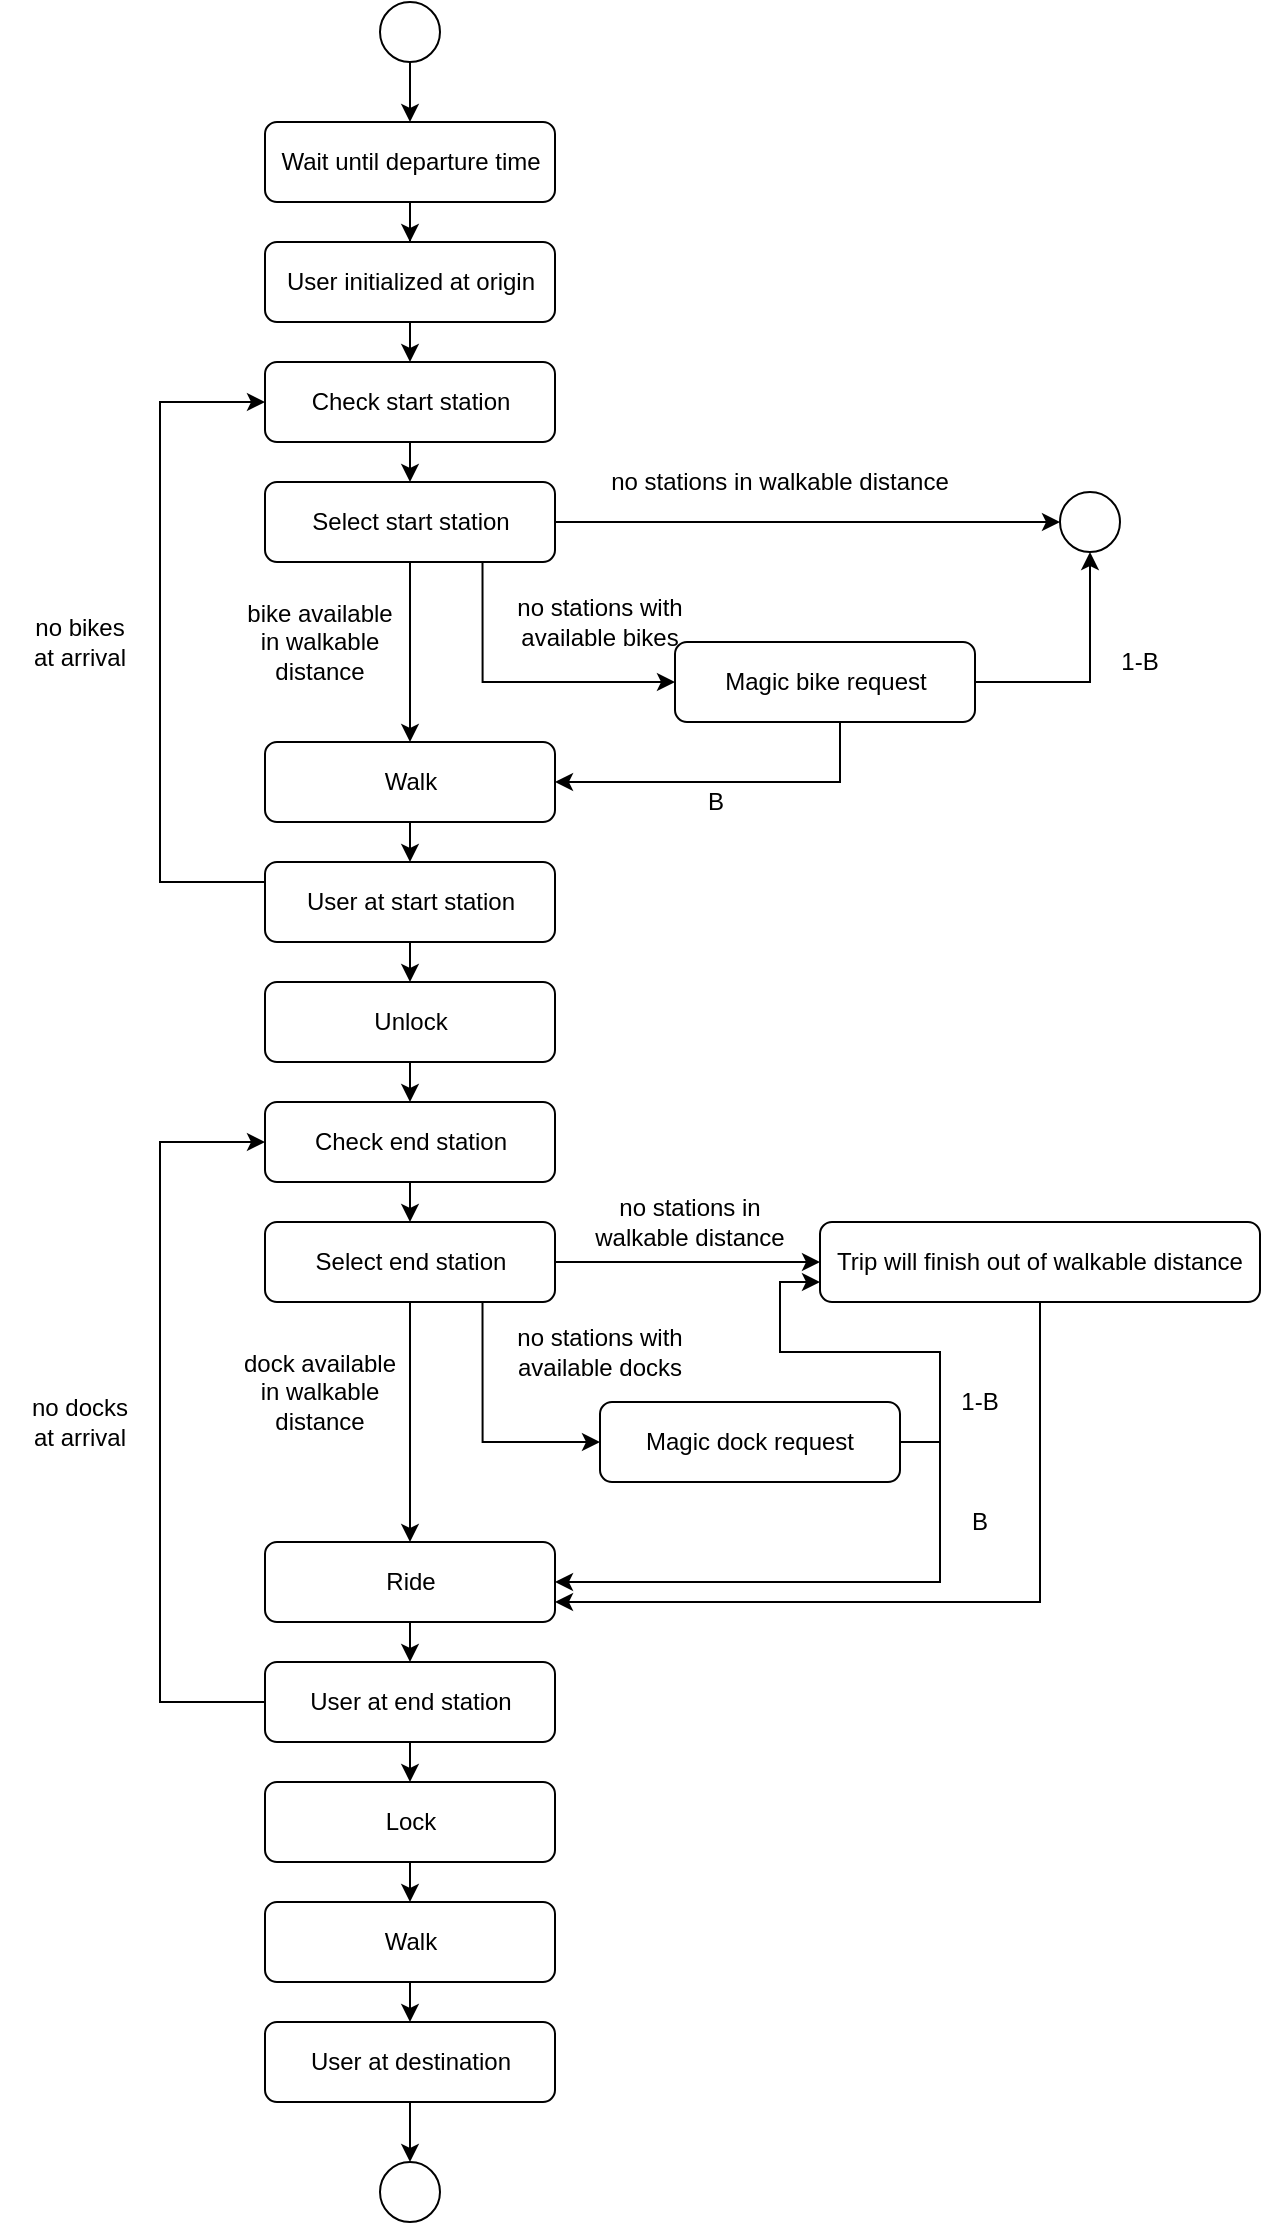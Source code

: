 <mxfile version="14.2.7" type="device"><diagram id="C5RBs43oDa-KdzZeNtuy" name="Page-1"><mxGraphModel dx="1901" dy="1108" grid="1" gridSize="10" guides="1" tooltips="1" connect="1" arrows="1" fold="1" page="1" pageScale="1" pageWidth="827" pageHeight="1169" math="0" shadow="0"><root><mxCell id="WIyWlLk6GJQsqaUBKTNV-0"/><mxCell id="WIyWlLk6GJQsqaUBKTNV-1" parent="WIyWlLk6GJQsqaUBKTNV-0"/><mxCell id="h7sXDbKhkxiBwqwQEMq5-34" style="edgeStyle=orthogonalEdgeStyle;rounded=0;orthogonalLoop=1;jettySize=auto;html=1;exitX=0.5;exitY=1;exitDx=0;exitDy=0;" edge="1" parent="WIyWlLk6GJQsqaUBKTNV-1" source="WIyWlLk6GJQsqaUBKTNV-3" target="h7sXDbKhkxiBwqwQEMq5-1"><mxGeometry relative="1" as="geometry"/></mxCell><mxCell id="WIyWlLk6GJQsqaUBKTNV-3" value="Wait until departure time" style="rounded=1;whiteSpace=wrap;html=1;fontSize=12;glass=0;strokeWidth=1;shadow=0;" parent="WIyWlLk6GJQsqaUBKTNV-1" vertex="1"><mxGeometry x="232.5" y="80" width="145" height="40" as="geometry"/></mxCell><mxCell id="h7sXDbKhkxiBwqwQEMq5-33" style="edgeStyle=orthogonalEdgeStyle;rounded=0;orthogonalLoop=1;jettySize=auto;html=1;exitX=0.5;exitY=1;exitDx=0;exitDy=0;entryX=0.5;entryY=0;entryDx=0;entryDy=0;" edge="1" parent="WIyWlLk6GJQsqaUBKTNV-1" source="h7sXDbKhkxiBwqwQEMq5-0" target="WIyWlLk6GJQsqaUBKTNV-3"><mxGeometry relative="1" as="geometry"/></mxCell><mxCell id="h7sXDbKhkxiBwqwQEMq5-0" value="" style="ellipse;whiteSpace=wrap;html=1;aspect=fixed;" vertex="1" parent="WIyWlLk6GJQsqaUBKTNV-1"><mxGeometry x="290" y="20" width="30" height="30" as="geometry"/></mxCell><mxCell id="h7sXDbKhkxiBwqwQEMq5-35" style="edgeStyle=orthogonalEdgeStyle;rounded=0;orthogonalLoop=1;jettySize=auto;html=1;exitX=0.5;exitY=1;exitDx=0;exitDy=0;entryX=0.5;entryY=0;entryDx=0;entryDy=0;" edge="1" parent="WIyWlLk6GJQsqaUBKTNV-1" source="h7sXDbKhkxiBwqwQEMq5-1" target="h7sXDbKhkxiBwqwQEMq5-2"><mxGeometry relative="1" as="geometry"/></mxCell><mxCell id="h7sXDbKhkxiBwqwQEMq5-1" value="User initialized at origin" style="rounded=1;whiteSpace=wrap;html=1;fontSize=12;glass=0;strokeWidth=1;shadow=0;" vertex="1" parent="WIyWlLk6GJQsqaUBKTNV-1"><mxGeometry x="232.5" y="140" width="145" height="40" as="geometry"/></mxCell><mxCell id="h7sXDbKhkxiBwqwQEMq5-36" style="edgeStyle=orthogonalEdgeStyle;rounded=0;orthogonalLoop=1;jettySize=auto;html=1;exitX=0.5;exitY=1;exitDx=0;exitDy=0;entryX=0.5;entryY=0;entryDx=0;entryDy=0;" edge="1" parent="WIyWlLk6GJQsqaUBKTNV-1" source="h7sXDbKhkxiBwqwQEMq5-2" target="h7sXDbKhkxiBwqwQEMq5-3"><mxGeometry relative="1" as="geometry"/></mxCell><mxCell id="h7sXDbKhkxiBwqwQEMq5-2" value="Check start station" style="rounded=1;whiteSpace=wrap;html=1;fontSize=12;glass=0;strokeWidth=1;shadow=0;" vertex="1" parent="WIyWlLk6GJQsqaUBKTNV-1"><mxGeometry x="232.5" y="200" width="145" height="40" as="geometry"/></mxCell><mxCell id="h7sXDbKhkxiBwqwQEMq5-26" style="edgeStyle=orthogonalEdgeStyle;rounded=0;orthogonalLoop=1;jettySize=auto;html=1;entryX=0;entryY=0.5;entryDx=0;entryDy=0;" edge="1" parent="WIyWlLk6GJQsqaUBKTNV-1" source="h7sXDbKhkxiBwqwQEMq5-3" target="h7sXDbKhkxiBwqwQEMq5-21"><mxGeometry relative="1" as="geometry"/></mxCell><mxCell id="h7sXDbKhkxiBwqwQEMq5-27" style="edgeStyle=orthogonalEdgeStyle;rounded=0;orthogonalLoop=1;jettySize=auto;html=1;entryX=0.5;entryY=0;entryDx=0;entryDy=0;" edge="1" parent="WIyWlLk6GJQsqaUBKTNV-1" source="h7sXDbKhkxiBwqwQEMq5-3" target="h7sXDbKhkxiBwqwQEMq5-4"><mxGeometry relative="1" as="geometry"/></mxCell><mxCell id="h7sXDbKhkxiBwqwQEMq5-28" style="edgeStyle=orthogonalEdgeStyle;rounded=0;orthogonalLoop=1;jettySize=auto;html=1;exitX=0.75;exitY=1;exitDx=0;exitDy=0;entryX=0;entryY=0.5;entryDx=0;entryDy=0;" edge="1" parent="WIyWlLk6GJQsqaUBKTNV-1" source="h7sXDbKhkxiBwqwQEMq5-3" target="h7sXDbKhkxiBwqwQEMq5-20"><mxGeometry relative="1" as="geometry"/></mxCell><mxCell id="h7sXDbKhkxiBwqwQEMq5-3" value="Select start station" style="rounded=1;whiteSpace=wrap;html=1;fontSize=12;glass=0;strokeWidth=1;shadow=0;" vertex="1" parent="WIyWlLk6GJQsqaUBKTNV-1"><mxGeometry x="232.5" y="260" width="145" height="40" as="geometry"/></mxCell><mxCell id="h7sXDbKhkxiBwqwQEMq5-56" style="edgeStyle=orthogonalEdgeStyle;rounded=0;orthogonalLoop=1;jettySize=auto;html=1;exitX=0.5;exitY=1;exitDx=0;exitDy=0;entryX=0.5;entryY=0;entryDx=0;entryDy=0;" edge="1" parent="WIyWlLk6GJQsqaUBKTNV-1" source="h7sXDbKhkxiBwqwQEMq5-4" target="h7sXDbKhkxiBwqwQEMq5-5"><mxGeometry relative="1" as="geometry"/></mxCell><mxCell id="h7sXDbKhkxiBwqwQEMq5-4" value="Walk" style="rounded=1;whiteSpace=wrap;html=1;fontSize=12;glass=0;strokeWidth=1;shadow=0;" vertex="1" parent="WIyWlLk6GJQsqaUBKTNV-1"><mxGeometry x="232.5" y="390" width="145" height="40" as="geometry"/></mxCell><mxCell id="h7sXDbKhkxiBwqwQEMq5-37" style="edgeStyle=orthogonalEdgeStyle;rounded=0;orthogonalLoop=1;jettySize=auto;html=1;exitX=0;exitY=0.5;exitDx=0;exitDy=0;entryX=0;entryY=0.5;entryDx=0;entryDy=0;" edge="1" parent="WIyWlLk6GJQsqaUBKTNV-1" source="h7sXDbKhkxiBwqwQEMq5-5" target="h7sXDbKhkxiBwqwQEMq5-2"><mxGeometry relative="1" as="geometry"><Array as="points"><mxPoint x="180" y="460"/><mxPoint x="180" y="220"/></Array></mxGeometry></mxCell><mxCell id="h7sXDbKhkxiBwqwQEMq5-41" style="edgeStyle=orthogonalEdgeStyle;rounded=0;orthogonalLoop=1;jettySize=auto;html=1;exitX=0.5;exitY=1;exitDx=0;exitDy=0;entryX=0.5;entryY=0;entryDx=0;entryDy=0;" edge="1" parent="WIyWlLk6GJQsqaUBKTNV-1" source="h7sXDbKhkxiBwqwQEMq5-5" target="h7sXDbKhkxiBwqwQEMq5-6"><mxGeometry relative="1" as="geometry"/></mxCell><mxCell id="h7sXDbKhkxiBwqwQEMq5-5" value="User at start station" style="rounded=1;whiteSpace=wrap;html=1;fontSize=12;glass=0;strokeWidth=1;shadow=0;" vertex="1" parent="WIyWlLk6GJQsqaUBKTNV-1"><mxGeometry x="232.5" y="450" width="145" height="40" as="geometry"/></mxCell><mxCell id="h7sXDbKhkxiBwqwQEMq5-42" style="edgeStyle=orthogonalEdgeStyle;rounded=0;orthogonalLoop=1;jettySize=auto;html=1;exitX=0.5;exitY=1;exitDx=0;exitDy=0;entryX=0.5;entryY=0;entryDx=0;entryDy=0;" edge="1" parent="WIyWlLk6GJQsqaUBKTNV-1" source="h7sXDbKhkxiBwqwQEMq5-6" target="h7sXDbKhkxiBwqwQEMq5-7"><mxGeometry relative="1" as="geometry"/></mxCell><mxCell id="h7sXDbKhkxiBwqwQEMq5-6" value="Unlock" style="rounded=1;whiteSpace=wrap;html=1;fontSize=12;glass=0;strokeWidth=1;shadow=0;" vertex="1" parent="WIyWlLk6GJQsqaUBKTNV-1"><mxGeometry x="232.5" y="510" width="145" height="40" as="geometry"/></mxCell><mxCell id="h7sXDbKhkxiBwqwQEMq5-43" style="edgeStyle=orthogonalEdgeStyle;rounded=0;orthogonalLoop=1;jettySize=auto;html=1;exitX=0.5;exitY=1;exitDx=0;exitDy=0;entryX=0.5;entryY=0;entryDx=0;entryDy=0;" edge="1" parent="WIyWlLk6GJQsqaUBKTNV-1" source="h7sXDbKhkxiBwqwQEMq5-7" target="h7sXDbKhkxiBwqwQEMq5-17"><mxGeometry relative="1" as="geometry"/></mxCell><mxCell id="h7sXDbKhkxiBwqwQEMq5-7" value="Check end station" style="rounded=1;whiteSpace=wrap;html=1;fontSize=12;glass=0;strokeWidth=1;shadow=0;" vertex="1" parent="WIyWlLk6GJQsqaUBKTNV-1"><mxGeometry x="232.5" y="570" width="145" height="40" as="geometry"/></mxCell><mxCell id="h7sXDbKhkxiBwqwQEMq5-57" style="edgeStyle=orthogonalEdgeStyle;rounded=0;orthogonalLoop=1;jettySize=auto;html=1;exitX=0.5;exitY=1;exitDx=0;exitDy=0;entryX=0.5;entryY=0;entryDx=0;entryDy=0;" edge="1" parent="WIyWlLk6GJQsqaUBKTNV-1" source="h7sXDbKhkxiBwqwQEMq5-9" target="h7sXDbKhkxiBwqwQEMq5-10"><mxGeometry relative="1" as="geometry"/></mxCell><mxCell id="h7sXDbKhkxiBwqwQEMq5-9" value="Ride" style="rounded=1;whiteSpace=wrap;html=1;fontSize=12;glass=0;strokeWidth=1;shadow=0;" vertex="1" parent="WIyWlLk6GJQsqaUBKTNV-1"><mxGeometry x="232.5" y="790" width="145" height="40" as="geometry"/></mxCell><mxCell id="h7sXDbKhkxiBwqwQEMq5-58" style="edgeStyle=orthogonalEdgeStyle;rounded=0;orthogonalLoop=1;jettySize=auto;html=1;exitX=0.5;exitY=1;exitDx=0;exitDy=0;entryX=0.5;entryY=0;entryDx=0;entryDy=0;" edge="1" parent="WIyWlLk6GJQsqaUBKTNV-1" source="h7sXDbKhkxiBwqwQEMq5-10" target="h7sXDbKhkxiBwqwQEMq5-11"><mxGeometry relative="1" as="geometry"/></mxCell><mxCell id="h7sXDbKhkxiBwqwQEMq5-62" style="edgeStyle=orthogonalEdgeStyle;rounded=0;orthogonalLoop=1;jettySize=auto;html=1;exitX=0;exitY=0.5;exitDx=0;exitDy=0;entryX=0;entryY=0.5;entryDx=0;entryDy=0;" edge="1" parent="WIyWlLk6GJQsqaUBKTNV-1" source="h7sXDbKhkxiBwqwQEMq5-10" target="h7sXDbKhkxiBwqwQEMq5-7"><mxGeometry relative="1" as="geometry"><Array as="points"><mxPoint x="180" y="870"/><mxPoint x="180" y="590"/></Array></mxGeometry></mxCell><mxCell id="h7sXDbKhkxiBwqwQEMq5-10" value="User at end station" style="rounded=1;whiteSpace=wrap;html=1;fontSize=12;glass=0;strokeWidth=1;shadow=0;" vertex="1" parent="WIyWlLk6GJQsqaUBKTNV-1"><mxGeometry x="232.5" y="850" width="145" height="40" as="geometry"/></mxCell><mxCell id="h7sXDbKhkxiBwqwQEMq5-59" style="edgeStyle=orthogonalEdgeStyle;rounded=0;orthogonalLoop=1;jettySize=auto;html=1;exitX=0.5;exitY=1;exitDx=0;exitDy=0;entryX=0.5;entryY=0;entryDx=0;entryDy=0;" edge="1" parent="WIyWlLk6GJQsqaUBKTNV-1" source="h7sXDbKhkxiBwqwQEMq5-11" target="h7sXDbKhkxiBwqwQEMq5-12"><mxGeometry relative="1" as="geometry"/></mxCell><mxCell id="h7sXDbKhkxiBwqwQEMq5-11" value="Lock" style="rounded=1;whiteSpace=wrap;html=1;fontSize=12;glass=0;strokeWidth=1;shadow=0;" vertex="1" parent="WIyWlLk6GJQsqaUBKTNV-1"><mxGeometry x="232.5" y="910" width="145" height="40" as="geometry"/></mxCell><mxCell id="h7sXDbKhkxiBwqwQEMq5-60" style="edgeStyle=orthogonalEdgeStyle;rounded=0;orthogonalLoop=1;jettySize=auto;html=1;exitX=0.5;exitY=1;exitDx=0;exitDy=0;entryX=0.5;entryY=0;entryDx=0;entryDy=0;" edge="1" parent="WIyWlLk6GJQsqaUBKTNV-1" source="h7sXDbKhkxiBwqwQEMq5-12" target="h7sXDbKhkxiBwqwQEMq5-13"><mxGeometry relative="1" as="geometry"/></mxCell><mxCell id="h7sXDbKhkxiBwqwQEMq5-12" value="Walk" style="rounded=1;whiteSpace=wrap;html=1;fontSize=12;glass=0;strokeWidth=1;shadow=0;" vertex="1" parent="WIyWlLk6GJQsqaUBKTNV-1"><mxGeometry x="232.5" y="970" width="145" height="40" as="geometry"/></mxCell><mxCell id="h7sXDbKhkxiBwqwQEMq5-61" style="edgeStyle=orthogonalEdgeStyle;rounded=0;orthogonalLoop=1;jettySize=auto;html=1;exitX=0.5;exitY=1;exitDx=0;exitDy=0;entryX=0.5;entryY=0;entryDx=0;entryDy=0;" edge="1" parent="WIyWlLk6GJQsqaUBKTNV-1" source="h7sXDbKhkxiBwqwQEMq5-13" target="h7sXDbKhkxiBwqwQEMq5-14"><mxGeometry relative="1" as="geometry"/></mxCell><mxCell id="h7sXDbKhkxiBwqwQEMq5-13" value="User at destination" style="rounded=1;whiteSpace=wrap;html=1;fontSize=12;glass=0;strokeWidth=1;shadow=0;" vertex="1" parent="WIyWlLk6GJQsqaUBKTNV-1"><mxGeometry x="232.5" y="1030" width="145" height="40" as="geometry"/></mxCell><mxCell id="h7sXDbKhkxiBwqwQEMq5-14" value="" style="ellipse;whiteSpace=wrap;html=1;aspect=fixed;" vertex="1" parent="WIyWlLk6GJQsqaUBKTNV-1"><mxGeometry x="290" y="1100" width="30" height="30" as="geometry"/></mxCell><mxCell id="h7sXDbKhkxiBwqwQEMq5-45" style="edgeStyle=orthogonalEdgeStyle;rounded=0;orthogonalLoop=1;jettySize=auto;html=1;exitX=0.5;exitY=1;exitDx=0;exitDy=0;entryX=0.5;entryY=0;entryDx=0;entryDy=0;" edge="1" parent="WIyWlLk6GJQsqaUBKTNV-1" source="h7sXDbKhkxiBwqwQEMq5-17" target="h7sXDbKhkxiBwqwQEMq5-9"><mxGeometry relative="1" as="geometry"/></mxCell><mxCell id="h7sXDbKhkxiBwqwQEMq5-48" style="edgeStyle=orthogonalEdgeStyle;rounded=0;orthogonalLoop=1;jettySize=auto;html=1;exitX=0.75;exitY=1;exitDx=0;exitDy=0;entryX=0;entryY=0.5;entryDx=0;entryDy=0;" edge="1" parent="WIyWlLk6GJQsqaUBKTNV-1" source="h7sXDbKhkxiBwqwQEMq5-17" target="h7sXDbKhkxiBwqwQEMq5-19"><mxGeometry relative="1" as="geometry"/></mxCell><mxCell id="h7sXDbKhkxiBwqwQEMq5-50" style="edgeStyle=orthogonalEdgeStyle;rounded=0;orthogonalLoop=1;jettySize=auto;html=1;exitX=1;exitY=0.5;exitDx=0;exitDy=0;" edge="1" parent="WIyWlLk6GJQsqaUBKTNV-1" source="h7sXDbKhkxiBwqwQEMq5-17" target="h7sXDbKhkxiBwqwQEMq5-18"><mxGeometry relative="1" as="geometry"/></mxCell><mxCell id="h7sXDbKhkxiBwqwQEMq5-17" value="Select end station" style="rounded=1;whiteSpace=wrap;html=1;fontSize=12;glass=0;strokeWidth=1;shadow=0;" vertex="1" parent="WIyWlLk6GJQsqaUBKTNV-1"><mxGeometry x="232.5" y="630" width="145" height="40" as="geometry"/></mxCell><mxCell id="h7sXDbKhkxiBwqwQEMq5-53" style="edgeStyle=orthogonalEdgeStyle;rounded=0;orthogonalLoop=1;jettySize=auto;html=1;exitX=0.5;exitY=1;exitDx=0;exitDy=0;entryX=1;entryY=0.75;entryDx=0;entryDy=0;" edge="1" parent="WIyWlLk6GJQsqaUBKTNV-1" source="h7sXDbKhkxiBwqwQEMq5-18" target="h7sXDbKhkxiBwqwQEMq5-9"><mxGeometry relative="1" as="geometry"/></mxCell><mxCell id="h7sXDbKhkxiBwqwQEMq5-18" value="Trip will finish out of walkable distance" style="rounded=1;whiteSpace=wrap;html=1;fontSize=12;glass=0;strokeWidth=1;shadow=0;" vertex="1" parent="WIyWlLk6GJQsqaUBKTNV-1"><mxGeometry x="510" y="630" width="220" height="40" as="geometry"/></mxCell><mxCell id="h7sXDbKhkxiBwqwQEMq5-51" style="edgeStyle=orthogonalEdgeStyle;rounded=0;orthogonalLoop=1;jettySize=auto;html=1;exitX=1;exitY=0.5;exitDx=0;exitDy=0;entryX=0;entryY=0.75;entryDx=0;entryDy=0;" edge="1" parent="WIyWlLk6GJQsqaUBKTNV-1" source="h7sXDbKhkxiBwqwQEMq5-19" target="h7sXDbKhkxiBwqwQEMq5-18"><mxGeometry relative="1" as="geometry"/></mxCell><mxCell id="h7sXDbKhkxiBwqwQEMq5-52" style="edgeStyle=orthogonalEdgeStyle;rounded=0;orthogonalLoop=1;jettySize=auto;html=1;exitX=1;exitY=0.5;exitDx=0;exitDy=0;entryX=1;entryY=0.5;entryDx=0;entryDy=0;" edge="1" parent="WIyWlLk6GJQsqaUBKTNV-1" source="h7sXDbKhkxiBwqwQEMq5-19" target="h7sXDbKhkxiBwqwQEMq5-9"><mxGeometry relative="1" as="geometry"/></mxCell><mxCell id="h7sXDbKhkxiBwqwQEMq5-19" value="Magic dock request" style="rounded=1;whiteSpace=wrap;html=1;fontSize=12;glass=0;strokeWidth=1;shadow=0;" vertex="1" parent="WIyWlLk6GJQsqaUBKTNV-1"><mxGeometry x="400" y="720" width="150" height="40" as="geometry"/></mxCell><mxCell id="h7sXDbKhkxiBwqwQEMq5-29" style="edgeStyle=orthogonalEdgeStyle;rounded=0;orthogonalLoop=1;jettySize=auto;html=1;exitX=1;exitY=0.5;exitDx=0;exitDy=0;entryX=0.5;entryY=1;entryDx=0;entryDy=0;" edge="1" parent="WIyWlLk6GJQsqaUBKTNV-1" source="h7sXDbKhkxiBwqwQEMq5-20" target="h7sXDbKhkxiBwqwQEMq5-21"><mxGeometry relative="1" as="geometry"/></mxCell><mxCell id="h7sXDbKhkxiBwqwQEMq5-30" style="edgeStyle=orthogonalEdgeStyle;rounded=0;orthogonalLoop=1;jettySize=auto;html=1;exitX=0.75;exitY=1;exitDx=0;exitDy=0;entryX=1;entryY=0.5;entryDx=0;entryDy=0;" edge="1" parent="WIyWlLk6GJQsqaUBKTNV-1" source="h7sXDbKhkxiBwqwQEMq5-20" target="h7sXDbKhkxiBwqwQEMq5-4"><mxGeometry relative="1" as="geometry"><Array as="points"><mxPoint x="520" y="380"/><mxPoint x="520" y="410"/></Array></mxGeometry></mxCell><mxCell id="h7sXDbKhkxiBwqwQEMq5-20" value="Magic bike request" style="rounded=1;whiteSpace=wrap;html=1;fontSize=12;glass=0;strokeWidth=1;shadow=0;" vertex="1" parent="WIyWlLk6GJQsqaUBKTNV-1"><mxGeometry x="437.5" y="340" width="150" height="40" as="geometry"/></mxCell><mxCell id="h7sXDbKhkxiBwqwQEMq5-21" value="" style="ellipse;whiteSpace=wrap;html=1;aspect=fixed;" vertex="1" parent="WIyWlLk6GJQsqaUBKTNV-1"><mxGeometry x="630" y="265" width="30" height="30" as="geometry"/></mxCell><mxCell id="h7sXDbKhkxiBwqwQEMq5-23" value="bike available in walkable distance" style="text;html=1;strokeColor=none;fillColor=none;align=center;verticalAlign=middle;whiteSpace=wrap;rounded=0;" vertex="1" parent="WIyWlLk6GJQsqaUBKTNV-1"><mxGeometry x="220" y="330" width="80" height="20" as="geometry"/></mxCell><mxCell id="h7sXDbKhkxiBwqwQEMq5-24" value="no stations with available bikes" style="text;html=1;strokeColor=none;fillColor=none;align=center;verticalAlign=middle;whiteSpace=wrap;rounded=0;" vertex="1" parent="WIyWlLk6GJQsqaUBKTNV-1"><mxGeometry x="350" y="320" width="100" height="20" as="geometry"/></mxCell><mxCell id="h7sXDbKhkxiBwqwQEMq5-25" value="no stations in walkable distance" style="text;html=1;strokeColor=none;fillColor=none;align=center;verticalAlign=middle;whiteSpace=wrap;rounded=0;" vertex="1" parent="WIyWlLk6GJQsqaUBKTNV-1"><mxGeometry x="390" y="250" width="200" height="20" as="geometry"/></mxCell><mxCell id="h7sXDbKhkxiBwqwQEMq5-31" value="1-B" style="text;html=1;strokeColor=none;fillColor=none;align=center;verticalAlign=middle;whiteSpace=wrap;rounded=0;" vertex="1" parent="WIyWlLk6GJQsqaUBKTNV-1"><mxGeometry x="650" y="340" width="40" height="20" as="geometry"/></mxCell><mxCell id="h7sXDbKhkxiBwqwQEMq5-32" value="B" style="text;html=1;strokeColor=none;fillColor=none;align=center;verticalAlign=middle;whiteSpace=wrap;rounded=0;" vertex="1" parent="WIyWlLk6GJQsqaUBKTNV-1"><mxGeometry x="437.5" y="410" width="40" height="20" as="geometry"/></mxCell><mxCell id="h7sXDbKhkxiBwqwQEMq5-38" value="&lt;div&gt;no bikes&lt;/div&gt;&lt;div&gt;at arrival&lt;br&gt;&lt;/div&gt;" style="text;html=1;strokeColor=none;fillColor=none;align=center;verticalAlign=middle;whiteSpace=wrap;rounded=0;" vertex="1" parent="WIyWlLk6GJQsqaUBKTNV-1"><mxGeometry x="100" y="330" width="80" height="20" as="geometry"/></mxCell><mxCell id="h7sXDbKhkxiBwqwQEMq5-44" value="dock available in walkable distance" style="text;html=1;strokeColor=none;fillColor=none;align=center;verticalAlign=middle;whiteSpace=wrap;rounded=0;" vertex="1" parent="WIyWlLk6GJQsqaUBKTNV-1"><mxGeometry x="220" y="705" width="80" height="20" as="geometry"/></mxCell><mxCell id="h7sXDbKhkxiBwqwQEMq5-47" value="no stations with available docks" style="text;html=1;strokeColor=none;fillColor=none;align=center;verticalAlign=middle;whiteSpace=wrap;rounded=0;" vertex="1" parent="WIyWlLk6GJQsqaUBKTNV-1"><mxGeometry x="350" y="685" width="100" height="20" as="geometry"/></mxCell><mxCell id="h7sXDbKhkxiBwqwQEMq5-49" value="no stations in walkable distance" style="text;html=1;strokeColor=none;fillColor=none;align=center;verticalAlign=middle;whiteSpace=wrap;rounded=0;" vertex="1" parent="WIyWlLk6GJQsqaUBKTNV-1"><mxGeometry x="390" y="620" width="110" height="20" as="geometry"/></mxCell><mxCell id="h7sXDbKhkxiBwqwQEMq5-54" value="B" style="text;html=1;strokeColor=none;fillColor=none;align=center;verticalAlign=middle;whiteSpace=wrap;rounded=0;" vertex="1" parent="WIyWlLk6GJQsqaUBKTNV-1"><mxGeometry x="570" y="770" width="40" height="20" as="geometry"/></mxCell><mxCell id="h7sXDbKhkxiBwqwQEMq5-55" value="1-B" style="text;html=1;strokeColor=none;fillColor=none;align=center;verticalAlign=middle;whiteSpace=wrap;rounded=0;" vertex="1" parent="WIyWlLk6GJQsqaUBKTNV-1"><mxGeometry x="570" y="710" width="40" height="20" as="geometry"/></mxCell><mxCell id="h7sXDbKhkxiBwqwQEMq5-63" value="&lt;div&gt;no docks&lt;/div&gt;&lt;div&gt;at arrival&lt;br&gt;&lt;/div&gt;" style="text;html=1;strokeColor=none;fillColor=none;align=center;verticalAlign=middle;whiteSpace=wrap;rounded=0;" vertex="1" parent="WIyWlLk6GJQsqaUBKTNV-1"><mxGeometry x="100" y="720" width="80" height="20" as="geometry"/></mxCell></root></mxGraphModel></diagram></mxfile>